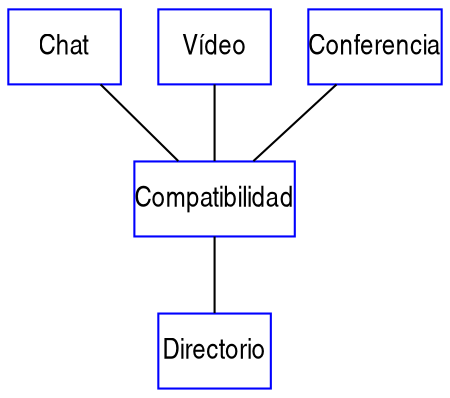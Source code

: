 
graph Arquitectura {
rankdir=BT;
node[shape=record,pad="0", overlap="true", sep="0,0",ranksep="0.1 equally" , nodesep="0", margin="0", color="blue", width=full, height=auto, fontname="Liberation Sans Narrow"];
graph[spline=curved];
"Directorio" -- "Compatibilidad"
"Compatibilidad" -- "Chat"
"Compatibilidad" -- "Vídeo"
"Compatibilidad" -- "Conferencia"
#"" -- ""
#"" -- ""
#"" -- ""
#"" -- ""
{ rank=same  }

}
